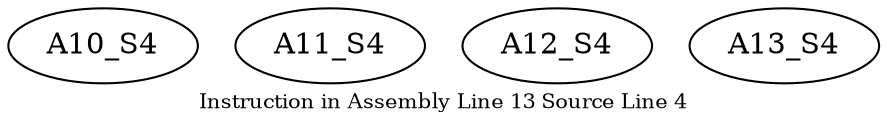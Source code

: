 digraph{
	node [ ]
	edge [ ]
	
	A10_S4 [ ]
	A11_S4 [ ]
	A12_S4 [ ]
	A13_S4 [ ]
	label = "Instruction in Assembly Line 13 Source Line 4"
	fontsize = "10"
}